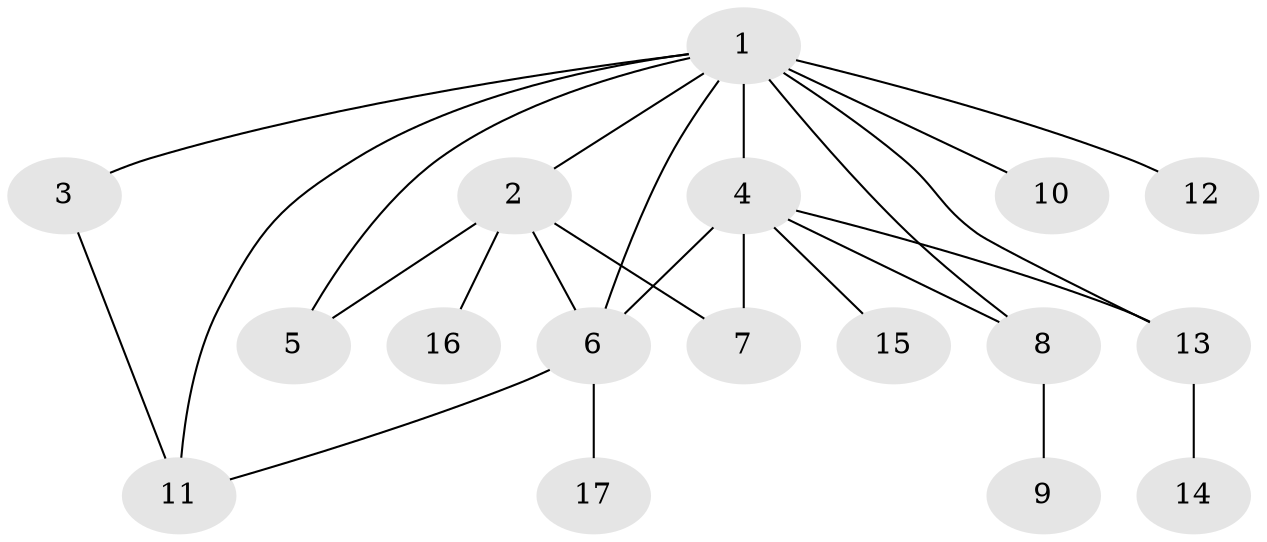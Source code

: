 // original degree distribution, {2: 0.23636363636363636, 24: 0.01818181818181818, 7: 0.01818181818181818, 4: 0.05454545454545454, 1: 0.5636363636363636, 5: 0.03636363636363636, 6: 0.03636363636363636, 3: 0.03636363636363636}
// Generated by graph-tools (version 1.1) at 2025/50/03/04/25 22:50:35]
// undirected, 17 vertices, 24 edges
graph export_dot {
  node [color=gray90,style=filled];
  1;
  2;
  3;
  4;
  5;
  6;
  7;
  8;
  9;
  10;
  11;
  12;
  13;
  14;
  15;
  16;
  17;
  1 -- 2 [weight=1.0];
  1 -- 3 [weight=1.0];
  1 -- 4 [weight=12.0];
  1 -- 5 [weight=2.0];
  1 -- 6 [weight=1.0];
  1 -- 8 [weight=1.0];
  1 -- 10 [weight=1.0];
  1 -- 11 [weight=1.0];
  1 -- 12 [weight=1.0];
  1 -- 13 [weight=1.0];
  2 -- 5 [weight=1.0];
  2 -- 6 [weight=1.0];
  2 -- 7 [weight=2.0];
  2 -- 16 [weight=1.0];
  3 -- 11 [weight=1.0];
  4 -- 6 [weight=1.0];
  4 -- 7 [weight=1.0];
  4 -- 8 [weight=1.0];
  4 -- 13 [weight=1.0];
  4 -- 15 [weight=1.0];
  6 -- 11 [weight=1.0];
  6 -- 17 [weight=1.0];
  8 -- 9 [weight=3.0];
  13 -- 14 [weight=1.0];
}
